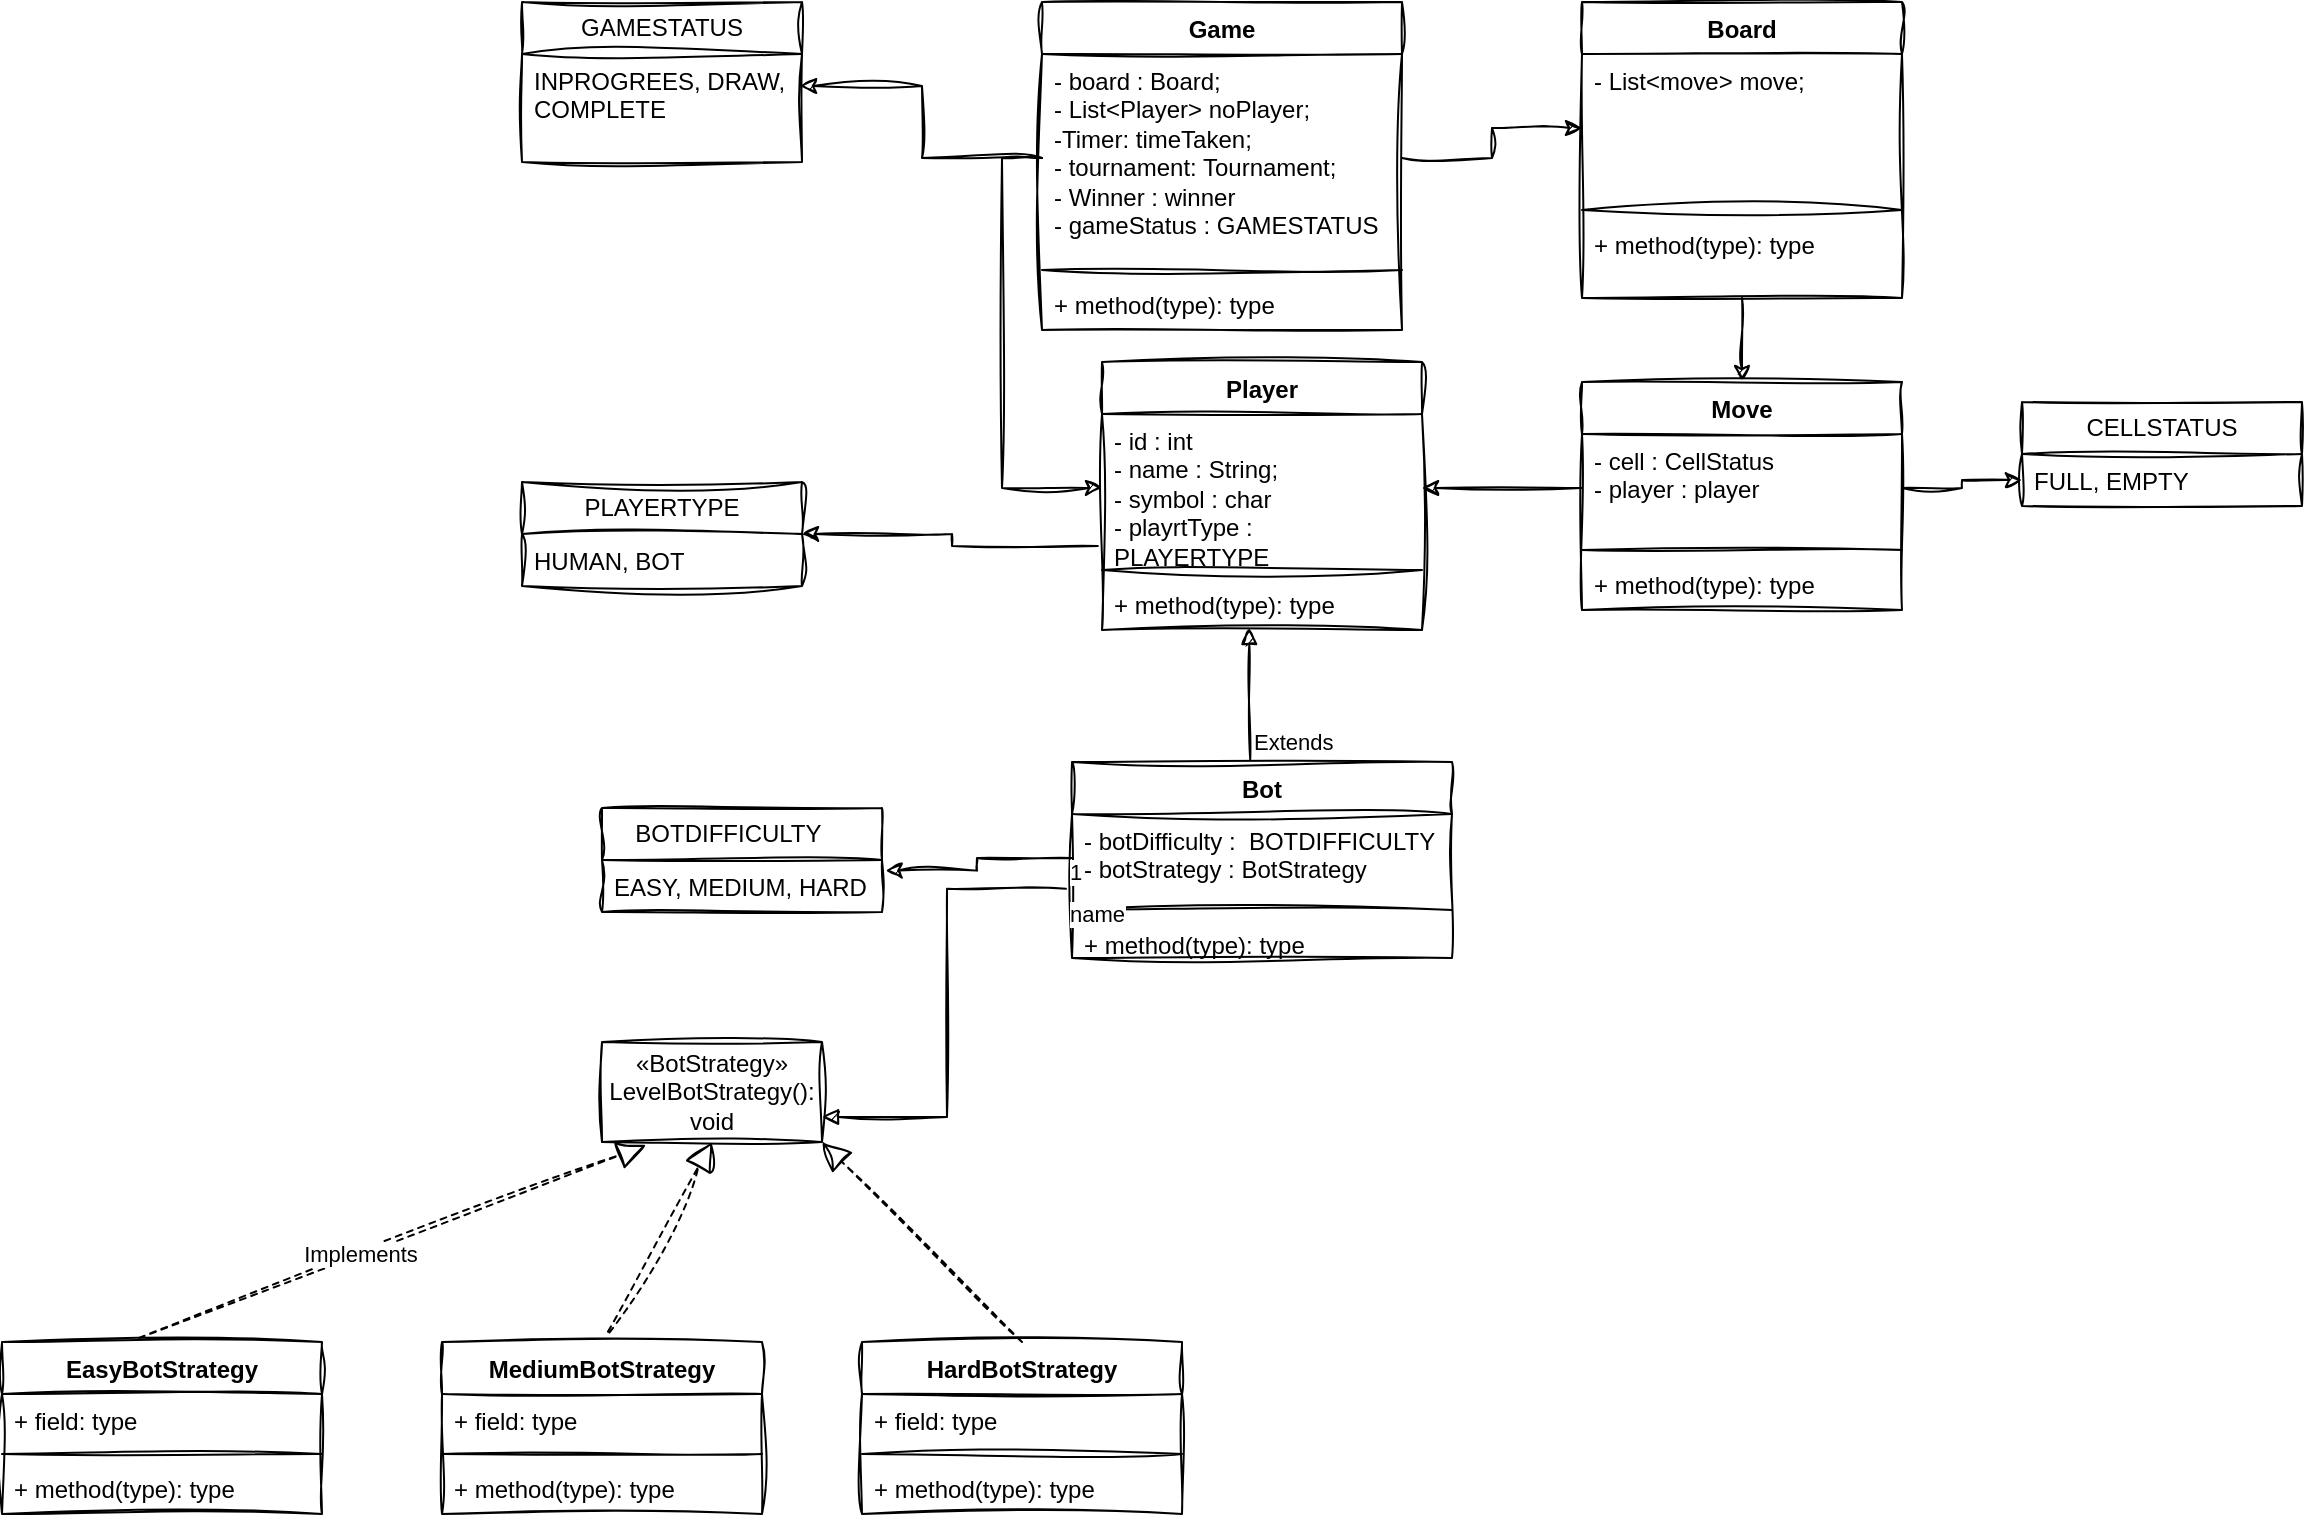 <mxfile version="23.1.5" type="device">
  <diagram name="Page-1" id="bC8oSxQp4er_Yz0YUtbM">
    <mxGraphModel dx="2569" dy="696" grid="1" gridSize="10" guides="1" tooltips="1" connect="1" arrows="1" fold="1" page="1" pageScale="1" pageWidth="1169" pageHeight="827" math="0" shadow="0">
      <root>
        <mxCell id="0" />
        <mxCell id="1" parent="0" />
        <mxCell id="LtRhGeKTF71EgBjNCFpP-1" value="Game" style="swimlane;fontStyle=1;align=center;verticalAlign=top;childLayout=stackLayout;horizontal=1;startSize=26;horizontalStack=0;resizeParent=1;resizeParentMax=0;resizeLast=0;collapsible=1;marginBottom=0;whiteSpace=wrap;html=1;sketch=1;hachureGap=4;jiggle=2;curveFitting=1;" parent="1" vertex="1">
          <mxGeometry x="130" y="40" width="180" height="164" as="geometry" />
        </mxCell>
        <mxCell id="LtRhGeKTF71EgBjNCFpP-2" value="- board : Board;&lt;br&gt;- List&amp;lt;Player&amp;gt; noPlayer;&lt;br&gt;-Timer: timeTaken;&lt;br&gt;- tournament: Tournament;&lt;br&gt;- Winner : winner&amp;nbsp;&lt;br&gt;- gameStatus : GAMESTATUS" style="text;strokeColor=none;fillColor=none;align=left;verticalAlign=top;spacingLeft=4;spacingRight=4;overflow=hidden;rotatable=0;points=[[0,0.5],[1,0.5]];portConstraint=eastwest;whiteSpace=wrap;html=1;" parent="LtRhGeKTF71EgBjNCFpP-1" vertex="1">
          <mxGeometry y="26" width="180" height="104" as="geometry" />
        </mxCell>
        <mxCell id="LtRhGeKTF71EgBjNCFpP-3" value="" style="line;strokeWidth=1;fillColor=none;align=left;verticalAlign=middle;spacingTop=-1;spacingLeft=3;spacingRight=3;rotatable=0;labelPosition=right;points=[];portConstraint=eastwest;strokeColor=inherit;sketch=1;hachureGap=4;jiggle=2;curveFitting=1;" parent="LtRhGeKTF71EgBjNCFpP-1" vertex="1">
          <mxGeometry y="130" width="180" height="8" as="geometry" />
        </mxCell>
        <mxCell id="LtRhGeKTF71EgBjNCFpP-4" value="+ method(type): type" style="text;strokeColor=none;fillColor=none;align=left;verticalAlign=top;spacingLeft=4;spacingRight=4;overflow=hidden;rotatable=0;points=[[0,0.5],[1,0.5]];portConstraint=eastwest;whiteSpace=wrap;html=1;" parent="LtRhGeKTF71EgBjNCFpP-1" vertex="1">
          <mxGeometry y="138" width="180" height="26" as="geometry" />
        </mxCell>
        <mxCell id="LtRhGeKTF71EgBjNCFpP-56" style="edgeStyle=orthogonalEdgeStyle;rounded=0;sketch=1;hachureGap=4;jiggle=2;curveFitting=1;orthogonalLoop=1;jettySize=auto;html=1;" parent="1" source="LtRhGeKTF71EgBjNCFpP-5" target="LtRhGeKTF71EgBjNCFpP-46" edge="1">
          <mxGeometry relative="1" as="geometry" />
        </mxCell>
        <mxCell id="LtRhGeKTF71EgBjNCFpP-5" value="Board" style="swimlane;fontStyle=1;align=center;verticalAlign=top;childLayout=stackLayout;horizontal=1;startSize=26;horizontalStack=0;resizeParent=1;resizeParentMax=0;resizeLast=0;collapsible=1;marginBottom=0;whiteSpace=wrap;html=1;sketch=1;hachureGap=4;jiggle=2;curveFitting=1;" parent="1" vertex="1">
          <mxGeometry x="400" y="40" width="160" height="148" as="geometry" />
        </mxCell>
        <mxCell id="LtRhGeKTF71EgBjNCFpP-6" value="- List&amp;lt;move&amp;gt; move;&lt;div&gt;&lt;br/&gt;&lt;/div&gt;" style="text;strokeColor=none;fillColor=none;align=left;verticalAlign=top;spacingLeft=4;spacingRight=4;overflow=hidden;rotatable=0;points=[[0,0.5],[1,0.5]];portConstraint=eastwest;whiteSpace=wrap;html=1;" parent="LtRhGeKTF71EgBjNCFpP-5" vertex="1">
          <mxGeometry y="26" width="160" height="74" as="geometry" />
        </mxCell>
        <mxCell id="LtRhGeKTF71EgBjNCFpP-7" value="" style="line;strokeWidth=1;fillColor=none;align=left;verticalAlign=middle;spacingTop=-1;spacingLeft=3;spacingRight=3;rotatable=0;labelPosition=right;points=[];portConstraint=eastwest;strokeColor=inherit;sketch=1;hachureGap=4;jiggle=2;curveFitting=1;" parent="LtRhGeKTF71EgBjNCFpP-5" vertex="1">
          <mxGeometry y="100" width="160" height="8" as="geometry" />
        </mxCell>
        <mxCell id="LtRhGeKTF71EgBjNCFpP-8" value="+ method(type): type" style="text;strokeColor=none;fillColor=none;align=left;verticalAlign=top;spacingLeft=4;spacingRight=4;overflow=hidden;rotatable=0;points=[[0,0.5],[1,0.5]];portConstraint=eastwest;whiteSpace=wrap;html=1;" parent="LtRhGeKTF71EgBjNCFpP-5" vertex="1">
          <mxGeometry y="108" width="160" height="40" as="geometry" />
        </mxCell>
        <mxCell id="LtRhGeKTF71EgBjNCFpP-13" value="Player" style="swimlane;fontStyle=1;align=center;verticalAlign=top;childLayout=stackLayout;horizontal=1;startSize=26;horizontalStack=0;resizeParent=1;resizeParentMax=0;resizeLast=0;collapsible=1;marginBottom=0;whiteSpace=wrap;html=1;sketch=1;hachureGap=4;jiggle=2;curveFitting=1;" parent="1" vertex="1">
          <mxGeometry x="160" y="220" width="160" height="134" as="geometry" />
        </mxCell>
        <mxCell id="LtRhGeKTF71EgBjNCFpP-14" value="- id : int&lt;br&gt;- name : String;&lt;br&gt;- symbol : char&lt;br&gt;- playrtType : PLAYERTYPE" style="text;strokeColor=none;fillColor=none;align=left;verticalAlign=top;spacingLeft=4;spacingRight=4;overflow=hidden;rotatable=0;points=[[0,0.5],[1,0.5]];portConstraint=eastwest;whiteSpace=wrap;html=1;" parent="LtRhGeKTF71EgBjNCFpP-13" vertex="1">
          <mxGeometry y="26" width="160" height="74" as="geometry" />
        </mxCell>
        <mxCell id="LtRhGeKTF71EgBjNCFpP-15" value="" style="line;strokeWidth=1;fillColor=none;align=left;verticalAlign=middle;spacingTop=-1;spacingLeft=3;spacingRight=3;rotatable=0;labelPosition=right;points=[];portConstraint=eastwest;strokeColor=inherit;sketch=1;hachureGap=4;jiggle=2;curveFitting=1;" parent="LtRhGeKTF71EgBjNCFpP-13" vertex="1">
          <mxGeometry y="100" width="160" height="8" as="geometry" />
        </mxCell>
        <mxCell id="LtRhGeKTF71EgBjNCFpP-16" value="+ method(type): type" style="text;strokeColor=none;fillColor=none;align=left;verticalAlign=top;spacingLeft=4;spacingRight=4;overflow=hidden;rotatable=0;points=[[0,0.5],[1,0.5]];portConstraint=eastwest;whiteSpace=wrap;html=1;" parent="LtRhGeKTF71EgBjNCFpP-13" vertex="1">
          <mxGeometry y="108" width="160" height="26" as="geometry" />
        </mxCell>
        <mxCell id="LtRhGeKTF71EgBjNCFpP-25" value="Bot" style="swimlane;fontStyle=1;align=center;verticalAlign=top;childLayout=stackLayout;horizontal=1;startSize=26;horizontalStack=0;resizeParent=1;resizeParentMax=0;resizeLast=0;collapsible=1;marginBottom=0;whiteSpace=wrap;html=1;sketch=1;hachureGap=4;jiggle=2;curveFitting=1;" parent="1" vertex="1">
          <mxGeometry x="145" y="420" width="190" height="98" as="geometry" />
        </mxCell>
        <mxCell id="LtRhGeKTF71EgBjNCFpP-26" value="- botDifficulty :&amp;nbsp; BOTDIFFICULTY&lt;br&gt;- botStrategy : BotStrategy" style="text;strokeColor=none;fillColor=none;align=left;verticalAlign=top;spacingLeft=4;spacingRight=4;overflow=hidden;rotatable=0;points=[[0,0.5],[1,0.5]];portConstraint=eastwest;whiteSpace=wrap;html=1;" parent="LtRhGeKTF71EgBjNCFpP-25" vertex="1">
          <mxGeometry y="26" width="190" height="44" as="geometry" />
        </mxCell>
        <mxCell id="LtRhGeKTF71EgBjNCFpP-27" value="" style="line;strokeWidth=1;fillColor=none;align=left;verticalAlign=middle;spacingTop=-1;spacingLeft=3;spacingRight=3;rotatable=0;labelPosition=right;points=[];portConstraint=eastwest;strokeColor=inherit;sketch=1;hachureGap=4;jiggle=2;curveFitting=1;" parent="LtRhGeKTF71EgBjNCFpP-25" vertex="1">
          <mxGeometry y="70" width="190" height="8" as="geometry" />
        </mxCell>
        <mxCell id="LtRhGeKTF71EgBjNCFpP-28" value="+ method(type): type" style="text;strokeColor=none;fillColor=none;align=left;verticalAlign=top;spacingLeft=4;spacingRight=4;overflow=hidden;rotatable=0;points=[[0,0.5],[1,0.5]];portConstraint=eastwest;whiteSpace=wrap;html=1;" parent="LtRhGeKTF71EgBjNCFpP-25" vertex="1">
          <mxGeometry y="78" width="190" height="20" as="geometry" />
        </mxCell>
        <mxCell id="LtRhGeKTF71EgBjNCFpP-30" value="Extends" style="html=1;verticalAlign=bottom;labelBackgroundColor=none;endArrow=block;endFill=1;endSize=6;align=left;rounded=0;sketch=1;hachureGap=4;jiggle=2;curveFitting=1;exitX=0.469;exitY=-0.012;exitDx=0;exitDy=0;exitPerimeter=0;entryX=0.46;entryY=0.962;entryDx=0;entryDy=0;entryPerimeter=0;" parent="1" source="LtRhGeKTF71EgBjNCFpP-25" target="LtRhGeKTF71EgBjNCFpP-16" edge="1">
          <mxGeometry x="-1" relative="1" as="geometry">
            <mxPoint x="240" y="410" as="sourcePoint" />
            <mxPoint x="330" y="370" as="targetPoint" />
          </mxGeometry>
        </mxCell>
        <mxCell id="LtRhGeKTF71EgBjNCFpP-31" value="BOTDIFFICULTY&lt;span style=&quot;white-space: pre;&quot;&gt;&#x9;&lt;/span&gt;" style="swimlane;fontStyle=0;childLayout=stackLayout;horizontal=1;startSize=26;fillColor=none;horizontalStack=0;resizeParent=1;resizeParentMax=0;resizeLast=0;collapsible=1;marginBottom=0;whiteSpace=wrap;html=1;sketch=1;hachureGap=4;jiggle=2;curveFitting=1;" parent="1" vertex="1">
          <mxGeometry x="-90" y="443" width="140" height="52" as="geometry" />
        </mxCell>
        <mxCell id="LtRhGeKTF71EgBjNCFpP-32" value="EASY, MEDIUM, HARD" style="text;strokeColor=none;fillColor=none;align=left;verticalAlign=top;spacingLeft=4;spacingRight=4;overflow=hidden;rotatable=0;points=[[0,0.5],[1,0.5]];portConstraint=eastwest;whiteSpace=wrap;html=1;" parent="LtRhGeKTF71EgBjNCFpP-31" vertex="1">
          <mxGeometry y="26" width="140" height="26" as="geometry" />
        </mxCell>
        <mxCell id="LtRhGeKTF71EgBjNCFpP-36" style="edgeStyle=orthogonalEdgeStyle;rounded=0;sketch=1;hachureGap=4;jiggle=2;curveFitting=1;orthogonalLoop=1;jettySize=auto;html=1;entryX=1.013;entryY=0.204;entryDx=0;entryDy=0;entryPerimeter=0;" parent="1" source="LtRhGeKTF71EgBjNCFpP-26" target="LtRhGeKTF71EgBjNCFpP-32" edge="1">
          <mxGeometry relative="1" as="geometry" />
        </mxCell>
        <mxCell id="LtRhGeKTF71EgBjNCFpP-37" value="«BotStrategy»&lt;br&gt;LevelBotStrategy(): void" style="html=1;whiteSpace=wrap;sketch=1;hachureGap=4;jiggle=2;curveFitting=1;" parent="1" vertex="1">
          <mxGeometry x="-90" y="560" width="110" height="50" as="geometry" />
        </mxCell>
        <mxCell id="LtRhGeKTF71EgBjNCFpP-38" value="" style="endArrow=block;dashed=1;endFill=0;endSize=12;html=1;rounded=0;sketch=1;hachureGap=4;jiggle=2;curveFitting=1;entryX=0.5;entryY=1;entryDx=0;entryDy=0;exitX=0.5;exitY=0;exitDx=0;exitDy=0;" parent="1" source="LtRhGeKTF71EgBjNCFpP-65" target="LtRhGeKTF71EgBjNCFpP-37" edge="1">
          <mxGeometry width="160" relative="1" as="geometry">
            <mxPoint x="-110" y="690" as="sourcePoint" />
            <mxPoint x="-20" y="688.313" as="targetPoint" />
          </mxGeometry>
        </mxCell>
        <mxCell id="LtRhGeKTF71EgBjNCFpP-43" value="name" style="endArrow=block;endFill=1;html=1;edgeStyle=orthogonalEdgeStyle;align=left;verticalAlign=top;rounded=0;sketch=1;hachureGap=4;jiggle=2;curveFitting=1;exitX=-0.016;exitY=0.85;exitDx=0;exitDy=0;entryX=1;entryY=0.75;entryDx=0;entryDy=0;exitPerimeter=0;" parent="1" source="LtRhGeKTF71EgBjNCFpP-26" target="LtRhGeKTF71EgBjNCFpP-37" edge="1">
          <mxGeometry x="-1" relative="1" as="geometry">
            <mxPoint x="250" y="600" as="sourcePoint" />
            <mxPoint x="310" y="710" as="targetPoint" />
          </mxGeometry>
        </mxCell>
        <mxCell id="LtRhGeKTF71EgBjNCFpP-44" value="1" style="edgeLabel;resizable=0;html=1;align=left;verticalAlign=bottom;sketch=1;hachureGap=4;jiggle=2;curveFitting=1;" parent="LtRhGeKTF71EgBjNCFpP-43" connectable="0" vertex="1">
          <mxGeometry x="-1" relative="1" as="geometry" />
        </mxCell>
        <mxCell id="LtRhGeKTF71EgBjNCFpP-46" value="Move" style="swimlane;fontStyle=1;align=center;verticalAlign=top;childLayout=stackLayout;horizontal=1;startSize=26;horizontalStack=0;resizeParent=1;resizeParentMax=0;resizeLast=0;collapsible=1;marginBottom=0;whiteSpace=wrap;html=1;sketch=1;hachureGap=4;jiggle=2;curveFitting=1;" parent="1" vertex="1">
          <mxGeometry x="400" y="230" width="160" height="114" as="geometry" />
        </mxCell>
        <mxCell id="LtRhGeKTF71EgBjNCFpP-47" value="- cell : CellStatus&lt;br&gt;- player : player" style="text;strokeColor=none;fillColor=none;align=left;verticalAlign=top;spacingLeft=4;spacingRight=4;overflow=hidden;rotatable=0;points=[[0,0.5],[1,0.5]];portConstraint=eastwest;whiteSpace=wrap;html=1;" parent="LtRhGeKTF71EgBjNCFpP-46" vertex="1">
          <mxGeometry y="26" width="160" height="54" as="geometry" />
        </mxCell>
        <mxCell id="LtRhGeKTF71EgBjNCFpP-48" value="" style="line;strokeWidth=1;fillColor=none;align=left;verticalAlign=middle;spacingTop=-1;spacingLeft=3;spacingRight=3;rotatable=0;labelPosition=right;points=[];portConstraint=eastwest;strokeColor=inherit;sketch=1;hachureGap=4;jiggle=2;curveFitting=1;" parent="LtRhGeKTF71EgBjNCFpP-46" vertex="1">
          <mxGeometry y="80" width="160" height="8" as="geometry" />
        </mxCell>
        <mxCell id="LtRhGeKTF71EgBjNCFpP-49" value="+ method(type): type" style="text;strokeColor=none;fillColor=none;align=left;verticalAlign=top;spacingLeft=4;spacingRight=4;overflow=hidden;rotatable=0;points=[[0,0.5],[1,0.5]];portConstraint=eastwest;whiteSpace=wrap;html=1;" parent="LtRhGeKTF71EgBjNCFpP-46" vertex="1">
          <mxGeometry y="88" width="160" height="26" as="geometry" />
        </mxCell>
        <mxCell id="LtRhGeKTF71EgBjNCFpP-50" value="CELLSTATUS" style="swimlane;fontStyle=0;childLayout=stackLayout;horizontal=1;startSize=26;fillColor=none;horizontalStack=0;resizeParent=1;resizeParentMax=0;resizeLast=0;collapsible=1;marginBottom=0;whiteSpace=wrap;html=1;sketch=1;hachureGap=4;jiggle=2;curveFitting=1;" parent="1" vertex="1">
          <mxGeometry x="620" y="240" width="140" height="52" as="geometry" />
        </mxCell>
        <mxCell id="LtRhGeKTF71EgBjNCFpP-52" value="FULL, EMPTY" style="text;strokeColor=none;fillColor=none;align=left;verticalAlign=top;spacingLeft=4;spacingRight=4;overflow=hidden;rotatable=0;points=[[0,0.5],[1,0.5]];portConstraint=eastwest;whiteSpace=wrap;html=1;" parent="LtRhGeKTF71EgBjNCFpP-50" vertex="1">
          <mxGeometry y="26" width="140" height="26" as="geometry" />
        </mxCell>
        <mxCell id="LtRhGeKTF71EgBjNCFpP-54" style="edgeStyle=orthogonalEdgeStyle;rounded=0;sketch=1;hachureGap=4;jiggle=2;curveFitting=1;orthogonalLoop=1;jettySize=auto;html=1;" parent="1" source="LtRhGeKTF71EgBjNCFpP-47" target="LtRhGeKTF71EgBjNCFpP-52" edge="1">
          <mxGeometry relative="1" as="geometry" />
        </mxCell>
        <mxCell id="LtRhGeKTF71EgBjNCFpP-55" style="edgeStyle=orthogonalEdgeStyle;rounded=0;sketch=1;hachureGap=4;jiggle=2;curveFitting=1;orthogonalLoop=1;jettySize=auto;html=1;entryX=1;entryY=0.5;entryDx=0;entryDy=0;" parent="1" source="LtRhGeKTF71EgBjNCFpP-47" target="LtRhGeKTF71EgBjNCFpP-14" edge="1">
          <mxGeometry relative="1" as="geometry" />
        </mxCell>
        <mxCell id="LtRhGeKTF71EgBjNCFpP-61" value="HardBotStrategy" style="swimlane;fontStyle=1;align=center;verticalAlign=top;childLayout=stackLayout;horizontal=1;startSize=26;horizontalStack=0;resizeParent=1;resizeParentMax=0;resizeLast=0;collapsible=1;marginBottom=0;whiteSpace=wrap;html=1;sketch=1;hachureGap=4;jiggle=2;curveFitting=1;" parent="1" vertex="1">
          <mxGeometry x="40" y="710" width="160" height="86" as="geometry" />
        </mxCell>
        <mxCell id="LtRhGeKTF71EgBjNCFpP-62" value="+ field: type" style="text;strokeColor=none;fillColor=none;align=left;verticalAlign=top;spacingLeft=4;spacingRight=4;overflow=hidden;rotatable=0;points=[[0,0.5],[1,0.5]];portConstraint=eastwest;whiteSpace=wrap;html=1;" parent="LtRhGeKTF71EgBjNCFpP-61" vertex="1">
          <mxGeometry y="26" width="160" height="26" as="geometry" />
        </mxCell>
        <mxCell id="LtRhGeKTF71EgBjNCFpP-63" value="" style="line;strokeWidth=1;fillColor=none;align=left;verticalAlign=middle;spacingTop=-1;spacingLeft=3;spacingRight=3;rotatable=0;labelPosition=right;points=[];portConstraint=eastwest;strokeColor=inherit;sketch=1;hachureGap=4;jiggle=2;curveFitting=1;" parent="LtRhGeKTF71EgBjNCFpP-61" vertex="1">
          <mxGeometry y="52" width="160" height="8" as="geometry" />
        </mxCell>
        <mxCell id="LtRhGeKTF71EgBjNCFpP-64" value="+ method(type): type" style="text;strokeColor=none;fillColor=none;align=left;verticalAlign=top;spacingLeft=4;spacingRight=4;overflow=hidden;rotatable=0;points=[[0,0.5],[1,0.5]];portConstraint=eastwest;whiteSpace=wrap;html=1;" parent="LtRhGeKTF71EgBjNCFpP-61" vertex="1">
          <mxGeometry y="60" width="160" height="26" as="geometry" />
        </mxCell>
        <mxCell id="LtRhGeKTF71EgBjNCFpP-65" value="MediumBotStrategy" style="swimlane;fontStyle=1;align=center;verticalAlign=top;childLayout=stackLayout;horizontal=1;startSize=26;horizontalStack=0;resizeParent=1;resizeParentMax=0;resizeLast=0;collapsible=1;marginBottom=0;whiteSpace=wrap;html=1;sketch=1;hachureGap=4;jiggle=2;curveFitting=1;" parent="1" vertex="1">
          <mxGeometry x="-170" y="710" width="160" height="86" as="geometry" />
        </mxCell>
        <mxCell id="LtRhGeKTF71EgBjNCFpP-66" value="+ field: type" style="text;strokeColor=none;fillColor=none;align=left;verticalAlign=top;spacingLeft=4;spacingRight=4;overflow=hidden;rotatable=0;points=[[0,0.5],[1,0.5]];portConstraint=eastwest;whiteSpace=wrap;html=1;" parent="LtRhGeKTF71EgBjNCFpP-65" vertex="1">
          <mxGeometry y="26" width="160" height="26" as="geometry" />
        </mxCell>
        <mxCell id="LtRhGeKTF71EgBjNCFpP-67" value="" style="line;strokeWidth=1;fillColor=none;align=left;verticalAlign=middle;spacingTop=-1;spacingLeft=3;spacingRight=3;rotatable=0;labelPosition=right;points=[];portConstraint=eastwest;strokeColor=inherit;sketch=1;hachureGap=4;jiggle=2;curveFitting=1;" parent="LtRhGeKTF71EgBjNCFpP-65" vertex="1">
          <mxGeometry y="52" width="160" height="8" as="geometry" />
        </mxCell>
        <mxCell id="LtRhGeKTF71EgBjNCFpP-68" value="+ method(type): type" style="text;strokeColor=none;fillColor=none;align=left;verticalAlign=top;spacingLeft=4;spacingRight=4;overflow=hidden;rotatable=0;points=[[0,0.5],[1,0.5]];portConstraint=eastwest;whiteSpace=wrap;html=1;" parent="LtRhGeKTF71EgBjNCFpP-65" vertex="1">
          <mxGeometry y="60" width="160" height="26" as="geometry" />
        </mxCell>
        <mxCell id="LtRhGeKTF71EgBjNCFpP-69" value="EasyBotStrategy" style="swimlane;fontStyle=1;align=center;verticalAlign=top;childLayout=stackLayout;horizontal=1;startSize=26;horizontalStack=0;resizeParent=1;resizeParentMax=0;resizeLast=0;collapsible=1;marginBottom=0;whiteSpace=wrap;html=1;sketch=1;hachureGap=4;jiggle=2;curveFitting=1;" parent="1" vertex="1">
          <mxGeometry x="-390" y="710" width="160" height="86" as="geometry" />
        </mxCell>
        <mxCell id="LtRhGeKTF71EgBjNCFpP-70" value="+ field: type" style="text;strokeColor=none;fillColor=none;align=left;verticalAlign=top;spacingLeft=4;spacingRight=4;overflow=hidden;rotatable=0;points=[[0,0.5],[1,0.5]];portConstraint=eastwest;whiteSpace=wrap;html=1;" parent="LtRhGeKTF71EgBjNCFpP-69" vertex="1">
          <mxGeometry y="26" width="160" height="26" as="geometry" />
        </mxCell>
        <mxCell id="LtRhGeKTF71EgBjNCFpP-71" value="" style="line;strokeWidth=1;fillColor=none;align=left;verticalAlign=middle;spacingTop=-1;spacingLeft=3;spacingRight=3;rotatable=0;labelPosition=right;points=[];portConstraint=eastwest;strokeColor=inherit;sketch=1;hachureGap=4;jiggle=2;curveFitting=1;" parent="LtRhGeKTF71EgBjNCFpP-69" vertex="1">
          <mxGeometry y="52" width="160" height="8" as="geometry" />
        </mxCell>
        <mxCell id="LtRhGeKTF71EgBjNCFpP-72" value="+ method(type): type" style="text;strokeColor=none;fillColor=none;align=left;verticalAlign=top;spacingLeft=4;spacingRight=4;overflow=hidden;rotatable=0;points=[[0,0.5],[1,0.5]];portConstraint=eastwest;whiteSpace=wrap;html=1;" parent="LtRhGeKTF71EgBjNCFpP-69" vertex="1">
          <mxGeometry y="60" width="160" height="26" as="geometry" />
        </mxCell>
        <mxCell id="LtRhGeKTF71EgBjNCFpP-73" value="" style="endArrow=block;dashed=1;endFill=0;endSize=12;html=1;rounded=0;sketch=1;hachureGap=4;jiggle=2;curveFitting=1;exitX=0.428;exitY=-0.023;exitDx=0;exitDy=0;exitPerimeter=0;entryX=0.201;entryY=1.03;entryDx=0;entryDy=0;entryPerimeter=0;" parent="1" source="LtRhGeKTF71EgBjNCFpP-69" target="LtRhGeKTF71EgBjNCFpP-37" edge="1">
          <mxGeometry width="160" relative="1" as="geometry">
            <mxPoint x="-100" y="700" as="sourcePoint" />
            <mxPoint x="-10" y="698.313" as="targetPoint" />
          </mxGeometry>
        </mxCell>
        <mxCell id="LtRhGeKTF71EgBjNCFpP-74" value="Implements" style="edgeLabel;html=1;align=center;verticalAlign=middle;resizable=0;points=[];sketch=1;hachureGap=4;jiggle=2;curveFitting=1;" parent="LtRhGeKTF71EgBjNCFpP-73" vertex="1" connectable="0">
          <mxGeometry x="-0.132" relative="1" as="geometry">
            <mxPoint as="offset" />
          </mxGeometry>
        </mxCell>
        <mxCell id="dLh49pp2L8Da4FU3k2VQ-1" value="" style="endArrow=block;dashed=1;endFill=0;endSize=12;html=1;rounded=0;sketch=1;hachureGap=4;jiggle=2;curveFitting=1;exitX=0.5;exitY=0;exitDx=0;exitDy=0;entryX=1;entryY=1;entryDx=0;entryDy=0;" parent="1" source="LtRhGeKTF71EgBjNCFpP-61" target="LtRhGeKTF71EgBjNCFpP-37" edge="1">
          <mxGeometry width="160" relative="1" as="geometry">
            <mxPoint x="220" y="450" as="sourcePoint" />
            <mxPoint x="380" y="450" as="targetPoint" />
          </mxGeometry>
        </mxCell>
        <mxCell id="dLh49pp2L8Da4FU3k2VQ-5" style="edgeStyle=orthogonalEdgeStyle;rounded=0;sketch=1;hachureGap=4;jiggle=2;curveFitting=1;orthogonalLoop=1;jettySize=auto;html=1;" parent="1" source="LtRhGeKTF71EgBjNCFpP-2" target="LtRhGeKTF71EgBjNCFpP-6" edge="1">
          <mxGeometry relative="1" as="geometry" />
        </mxCell>
        <mxCell id="dLh49pp2L8Da4FU3k2VQ-6" style="edgeStyle=orthogonalEdgeStyle;rounded=0;sketch=1;hachureGap=4;jiggle=2;curveFitting=1;orthogonalLoop=1;jettySize=auto;html=1;entryX=0;entryY=0.5;entryDx=0;entryDy=0;exitX=0;exitY=0.5;exitDx=0;exitDy=0;" parent="1" source="LtRhGeKTF71EgBjNCFpP-2" target="LtRhGeKTF71EgBjNCFpP-14" edge="1">
          <mxGeometry relative="1" as="geometry" />
        </mxCell>
        <mxCell id="HeNnr1UDyJLKgMfxf5mF-2" value="PLAYERTYPE" style="swimlane;fontStyle=0;childLayout=stackLayout;horizontal=1;startSize=26;fillColor=none;horizontalStack=0;resizeParent=1;resizeParentMax=0;resizeLast=0;collapsible=1;marginBottom=0;whiteSpace=wrap;html=1;sketch=1;hachureGap=4;jiggle=2;curveFitting=1;" vertex="1" parent="1">
          <mxGeometry x="-130" y="280" width="140" height="52" as="geometry" />
        </mxCell>
        <mxCell id="HeNnr1UDyJLKgMfxf5mF-3" value="HUMAN, BOT" style="text;strokeColor=none;fillColor=none;align=left;verticalAlign=top;spacingLeft=4;spacingRight=4;overflow=hidden;rotatable=0;points=[[0,0.5],[1,0.5]];portConstraint=eastwest;whiteSpace=wrap;html=1;" vertex="1" parent="HeNnr1UDyJLKgMfxf5mF-2">
          <mxGeometry y="26" width="140" height="26" as="geometry" />
        </mxCell>
        <mxCell id="HeNnr1UDyJLKgMfxf5mF-1" style="edgeStyle=orthogonalEdgeStyle;rounded=0;sketch=1;hachureGap=4;jiggle=2;curveFitting=1;orthogonalLoop=1;jettySize=auto;html=1;exitX=-0.013;exitY=0.892;exitDx=0;exitDy=0;exitPerimeter=0;" edge="1" parent="1" source="LtRhGeKTF71EgBjNCFpP-14" target="HeNnr1UDyJLKgMfxf5mF-2">
          <mxGeometry relative="1" as="geometry">
            <mxPoint x="-10" y="283" as="targetPoint" />
          </mxGeometry>
        </mxCell>
        <mxCell id="HeNnr1UDyJLKgMfxf5mF-6" value="GAMESTATUS" style="swimlane;fontStyle=0;childLayout=stackLayout;horizontal=1;startSize=26;fillColor=none;horizontalStack=0;resizeParent=1;resizeParentMax=0;resizeLast=0;collapsible=1;marginBottom=0;whiteSpace=wrap;html=1;sketch=1;hachureGap=4;jiggle=2;curveFitting=1;" vertex="1" parent="1">
          <mxGeometry x="-130" y="40" width="140" height="80" as="geometry" />
        </mxCell>
        <mxCell id="HeNnr1UDyJLKgMfxf5mF-8" value="INPROGREES, DRAW, COMPLETE" style="text;strokeColor=none;fillColor=none;align=left;verticalAlign=top;spacingLeft=4;spacingRight=4;overflow=hidden;rotatable=0;points=[[0,0.5],[1,0.5]];portConstraint=eastwest;whiteSpace=wrap;html=1;" vertex="1" parent="HeNnr1UDyJLKgMfxf5mF-6">
          <mxGeometry y="26" width="140" height="54" as="geometry" />
        </mxCell>
        <mxCell id="HeNnr1UDyJLKgMfxf5mF-10" style="edgeStyle=orthogonalEdgeStyle;rounded=0;sketch=1;hachureGap=4;jiggle=2;curveFitting=1;orthogonalLoop=1;jettySize=auto;html=1;entryX=0.993;entryY=0.296;entryDx=0;entryDy=0;entryPerimeter=0;" edge="1" parent="1" source="LtRhGeKTF71EgBjNCFpP-2" target="HeNnr1UDyJLKgMfxf5mF-8">
          <mxGeometry relative="1" as="geometry">
            <mxPoint x="50" y="170.0" as="targetPoint" />
          </mxGeometry>
        </mxCell>
      </root>
    </mxGraphModel>
  </diagram>
</mxfile>

